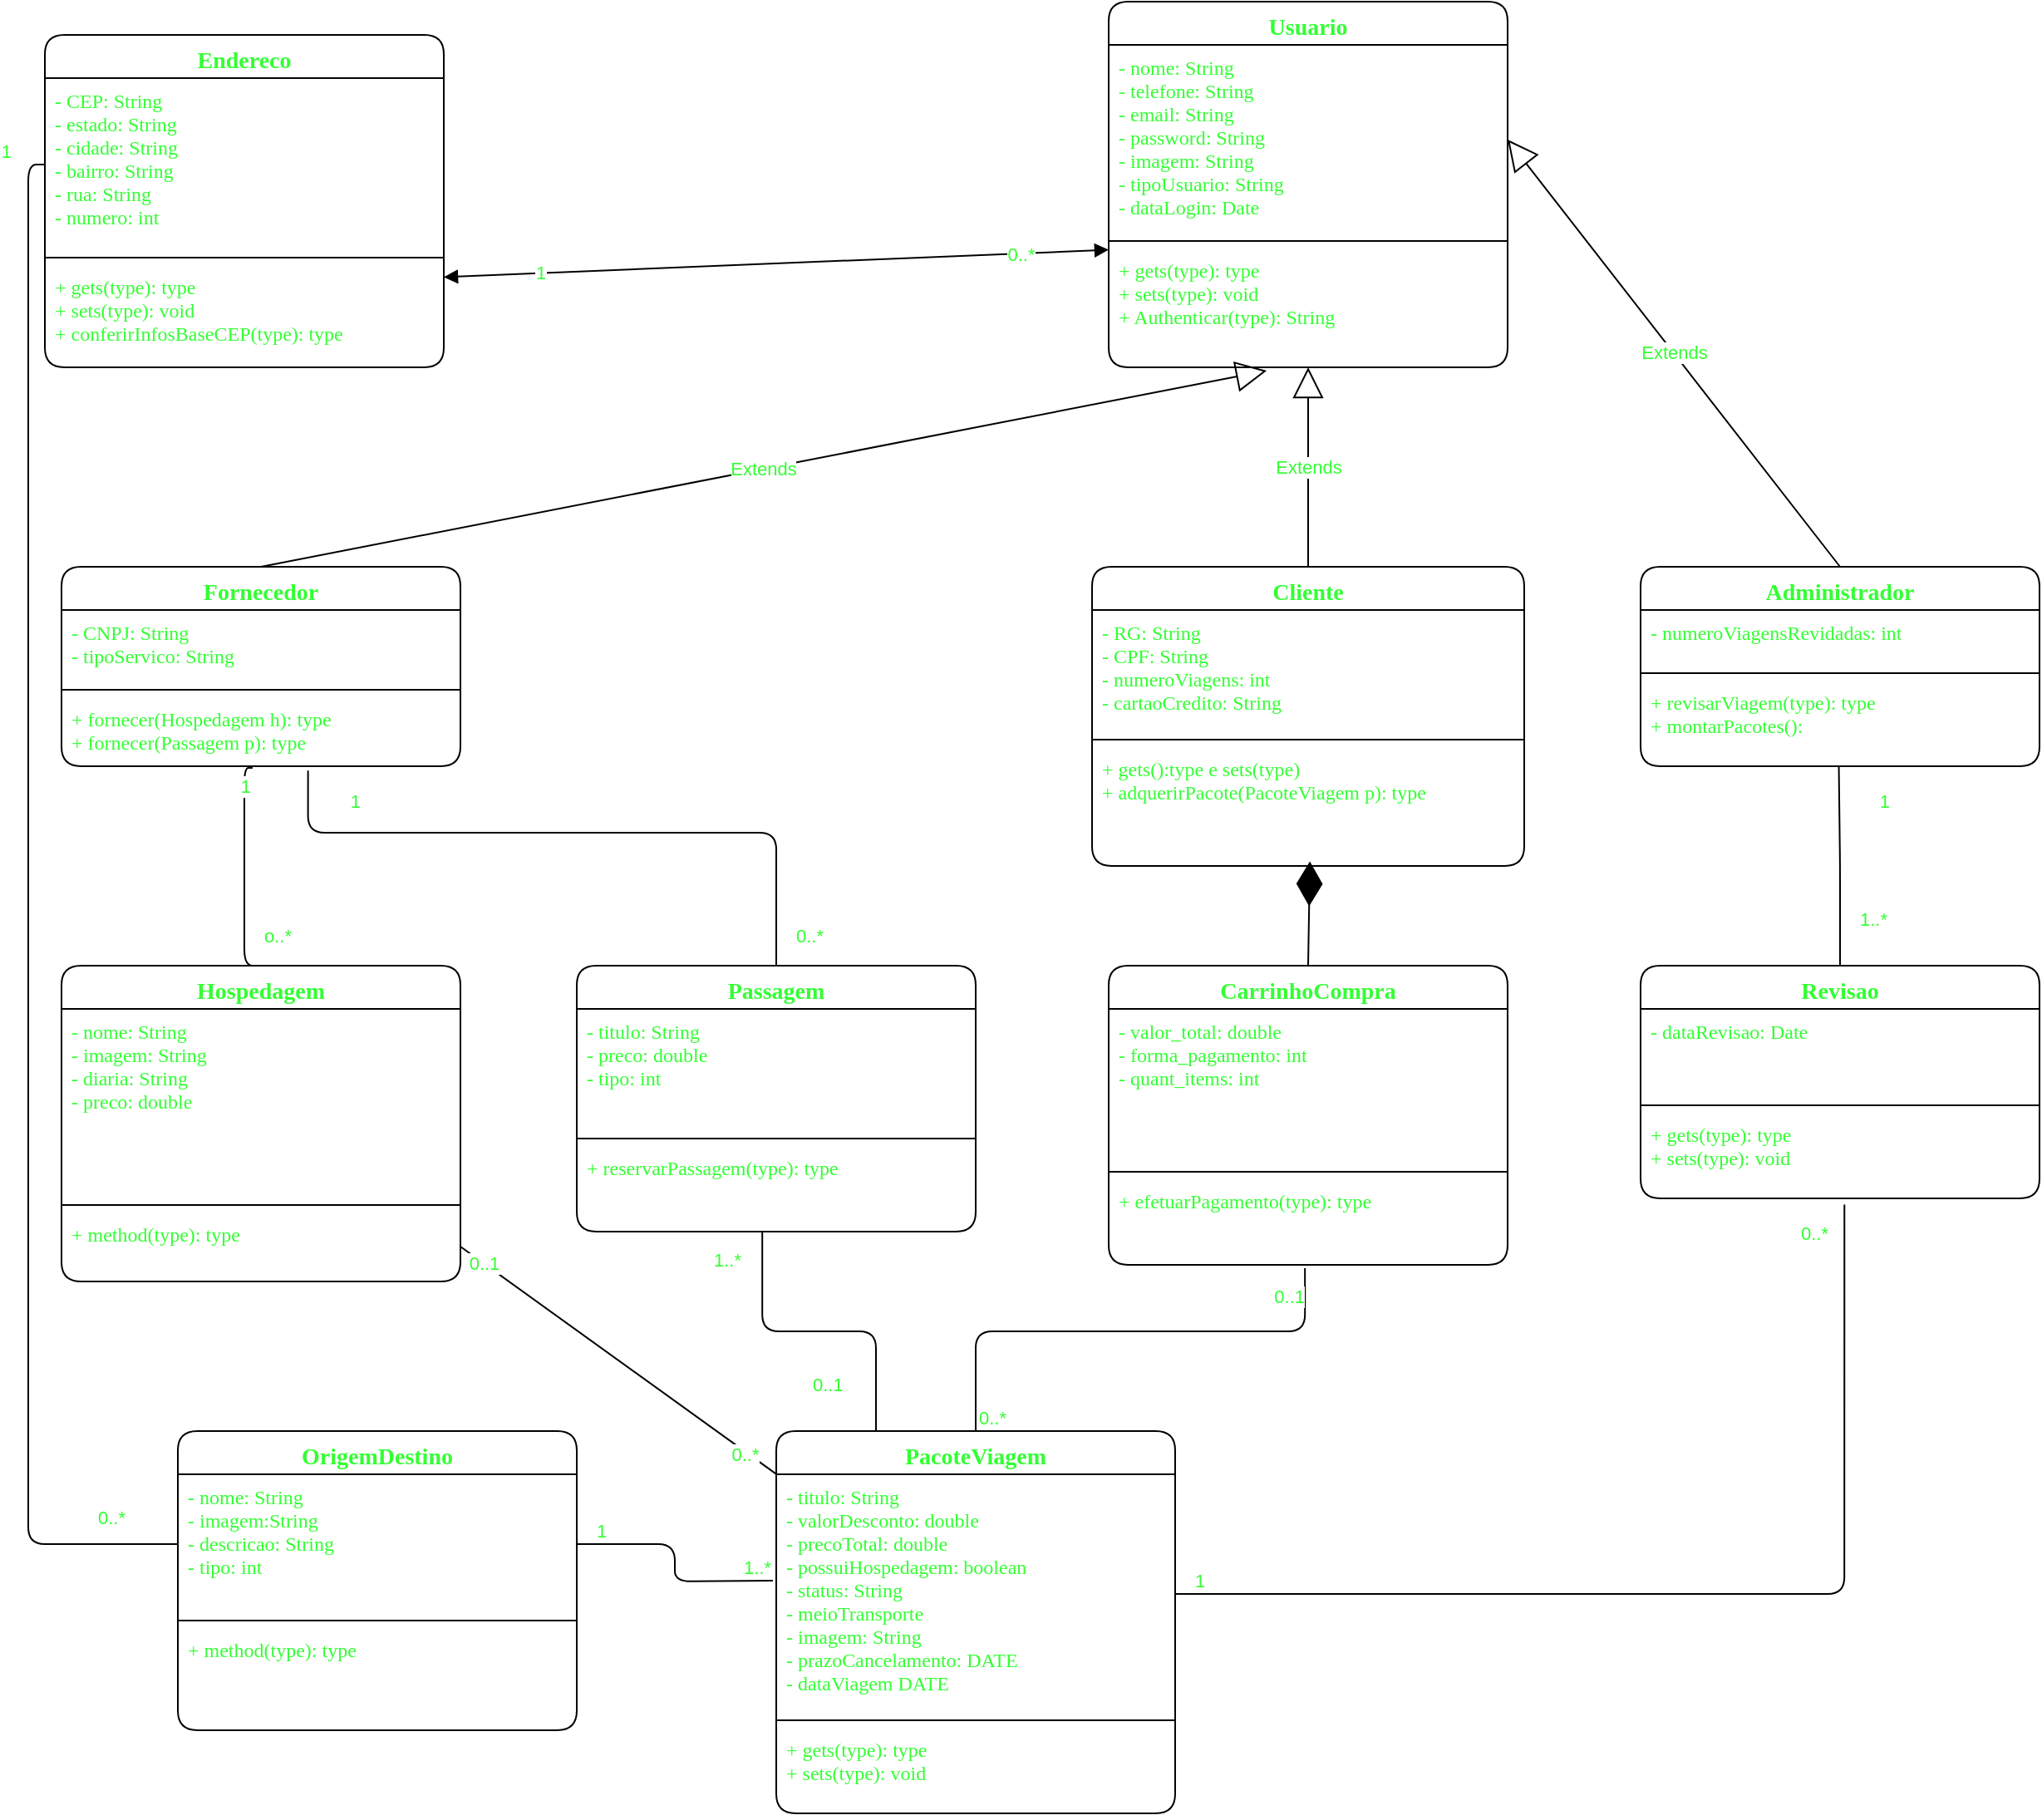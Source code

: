 <mxfile>
    <diagram id="wwOiNslZGZsd-g9_lNq3" name="Page-1">
        <mxGraphModel dx="1404" dy="520" grid="1" gridSize="10" guides="1" tooltips="1" connect="1" arrows="1" fold="1" page="0" pageScale="1" pageWidth="850" pageHeight="1100" math="0" shadow="0">
            <root>
                <mxCell id="0"/>
                <mxCell id="1" parent="0"/>
                <mxCell id="6" value="Usuario" style="swimlane;fontStyle=1;align=center;verticalAlign=top;childLayout=stackLayout;horizontal=1;startSize=26;horizontalStack=0;resizeParent=1;resizeParentMax=0;resizeLast=0;collapsible=1;marginBottom=0;rounded=1;shadow=0;fontSize=14;fontFamily=Operator Mono;fontSource=https%3A%2F%2Ffonts.googleapis.com%2Fcss%3Ffamily%3DOperator%2BMono;fontColor=#33FF33;" parent="1" vertex="1">
                    <mxGeometry x="640" y="60" width="240" height="220" as="geometry">
                        <mxRectangle x="120" y="40" width="90" height="30" as="alternateBounds"/>
                    </mxGeometry>
                </mxCell>
                <mxCell id="7" value="- nome: String&#10;- telefone: String&#10;- email: String&#10;- password: String&#10;- imagem: String&#10;- tipoUsuario: String&#10;- dataLogin: Date" style="text;strokeColor=none;fillColor=none;align=left;verticalAlign=top;spacingLeft=4;spacingRight=4;overflow=hidden;rotatable=0;points=[[0,0.5],[1,0.5]];portConstraint=eastwest;fontFamily=Operator Mono;fontSource=https%3A%2F%2Ffonts.googleapis.com%2Fcss%3Ffamily%3DOperator%2BMono;fontColor=#33FF33;" parent="6" vertex="1">
                    <mxGeometry y="26" width="240" height="114" as="geometry"/>
                </mxCell>
                <mxCell id="8" value="" style="line;strokeWidth=1;fillColor=none;align=left;verticalAlign=middle;spacingTop=-1;spacingLeft=3;spacingRight=3;rotatable=0;labelPosition=right;points=[];portConstraint=eastwest;strokeColor=inherit;fontColor=#33FF33;" parent="6" vertex="1">
                    <mxGeometry y="140" width="240" height="8" as="geometry"/>
                </mxCell>
                <mxCell id="9" value="+ gets(type): type&#10;+ sets(type): void&#10;+ Authenticar(type): String" style="text;strokeColor=none;fillColor=none;align=left;verticalAlign=top;spacingLeft=4;spacingRight=4;overflow=hidden;rotatable=0;points=[[0,0.5],[1,0.5]];portConstraint=eastwest;fontFamily=Operator Mono;fontSource=https%3A%2F%2Ffonts.googleapis.com%2Fcss%3Ffamily%3DOperator%2BMono;fontColor=#33FF33;" parent="6" vertex="1">
                    <mxGeometry y="148" width="240" height="72" as="geometry"/>
                </mxCell>
                <mxCell id="10" value="Fornecedor" style="swimlane;fontStyle=1;align=center;verticalAlign=top;childLayout=stackLayout;horizontal=1;startSize=26;horizontalStack=0;resizeParent=1;resizeParentMax=0;resizeLast=0;collapsible=1;marginBottom=0;rounded=1;shadow=0;fontSize=14;fontFamily=Operator Mono;fontSource=https%3A%2F%2Ffonts.googleapis.com%2Fcss%3Ffamily%3DOperator%2BMono;fontColor=#33FF33;" parent="1" vertex="1">
                    <mxGeometry x="10" y="400" width="240" height="120" as="geometry">
                        <mxRectangle x="120" y="320" width="120" height="30" as="alternateBounds"/>
                    </mxGeometry>
                </mxCell>
                <mxCell id="11" value="- CNPJ: String&#10;- tipoServico: String" style="text;strokeColor=none;fillColor=none;align=left;verticalAlign=top;spacingLeft=4;spacingRight=4;overflow=hidden;rotatable=0;points=[[0,0.5],[1,0.5]];portConstraint=eastwest;fontFamily=Operator Mono;fontSource=https%3A%2F%2Ffonts.googleapis.com%2Fcss%3Ffamily%3DOperator%2BMono;fontColor=#33FF33;" parent="10" vertex="1">
                    <mxGeometry y="26" width="240" height="44" as="geometry"/>
                </mxCell>
                <mxCell id="12" value="" style="line;strokeWidth=1;fillColor=none;align=left;verticalAlign=middle;spacingTop=-1;spacingLeft=3;spacingRight=3;rotatable=0;labelPosition=right;points=[];portConstraint=eastwest;strokeColor=inherit;fontColor=#33FF33;" parent="10" vertex="1">
                    <mxGeometry y="70" width="240" height="8" as="geometry"/>
                </mxCell>
                <mxCell id="13" value="+ fornecer(Hospedagem h): type&#10;+ fornecer(Passagem p): type" style="text;strokeColor=none;fillColor=none;align=left;verticalAlign=top;spacingLeft=4;spacingRight=4;overflow=hidden;rotatable=0;points=[[0,0.5],[1,0.5]];portConstraint=eastwest;fontFamily=Operator Mono;fontSource=https%3A%2F%2Ffonts.googleapis.com%2Fcss%3Ffamily%3DOperator%2BMono;fontColor=#33FF33;" parent="10" vertex="1">
                    <mxGeometry y="78" width="240" height="42" as="geometry"/>
                </mxCell>
                <mxCell id="14" value="Cliente" style="swimlane;fontStyle=1;align=center;verticalAlign=top;childLayout=stackLayout;horizontal=1;startSize=26;horizontalStack=0;resizeParent=1;resizeParentMax=0;resizeLast=0;collapsible=1;marginBottom=0;rounded=1;shadow=0;fontSize=14;fontFamily=Operator Mono;fontSource=https%3A%2F%2Ffonts.googleapis.com%2Fcss%3Ffamily%3DOperator%2BMono;fontColor=#33FF33;" parent="1" vertex="1">
                    <mxGeometry x="630" y="400" width="260" height="180" as="geometry">
                        <mxRectangle x="400" y="321" width="90" height="30" as="alternateBounds"/>
                    </mxGeometry>
                </mxCell>
                <mxCell id="15" value="- RG: String&#10;- CPF: String&#10;- numeroViagens: int&#10;- cartaoCredito: String" style="text;strokeColor=none;fillColor=none;align=left;verticalAlign=top;spacingLeft=4;spacingRight=4;overflow=hidden;rotatable=0;points=[[0,0.5],[1,0.5]];portConstraint=eastwest;fontFamily=Operator Mono;fontSource=https%3A%2F%2Ffonts.googleapis.com%2Fcss%3Ffamily%3DOperator%2BMono;fontColor=#33FF33;" parent="14" vertex="1">
                    <mxGeometry y="26" width="260" height="74" as="geometry"/>
                </mxCell>
                <mxCell id="16" value="" style="line;strokeWidth=1;fillColor=none;align=left;verticalAlign=middle;spacingTop=-1;spacingLeft=3;spacingRight=3;rotatable=0;labelPosition=right;points=[];portConstraint=eastwest;strokeColor=inherit;fontColor=#33FF33;" parent="14" vertex="1">
                    <mxGeometry y="100" width="260" height="8" as="geometry"/>
                </mxCell>
                <mxCell id="17" value="+ gets():type e sets(type)&#10;+ adquerirPacote(PacoteViagem p): type" style="text;strokeColor=none;fillColor=none;align=left;verticalAlign=top;spacingLeft=4;spacingRight=4;overflow=hidden;rotatable=0;points=[[0,0.5],[1,0.5]];portConstraint=eastwest;fontFamily=Operator Mono;fontSource=https%3A%2F%2Ffonts.googleapis.com%2Fcss%3Ffamily%3DOperator%2BMono;fontColor=#33FF33;" parent="14" vertex="1">
                    <mxGeometry y="108" width="260" height="72" as="geometry"/>
                </mxCell>
                <mxCell id="18" value="Endereco" style="swimlane;fontStyle=1;align=center;verticalAlign=top;childLayout=stackLayout;horizontal=1;startSize=26;horizontalStack=0;resizeParent=1;resizeParentMax=0;resizeLast=0;collapsible=1;marginBottom=0;rounded=1;shadow=0;fontSize=14;fontFamily=Operator Mono;fontSource=https%3A%2F%2Ffonts.googleapis.com%2Fcss%3Ffamily%3DOperator%2BMono;fontColor=#33FF33;" parent="1" vertex="1">
                    <mxGeometry y="80" width="240" height="200" as="geometry">
                        <mxRectangle x="-160" y="40" width="90" height="30" as="alternateBounds"/>
                    </mxGeometry>
                </mxCell>
                <mxCell id="19" value="- CEP: String&#10;- estado: String&#10;- cidade: String&#10;- bairro: String&#10;- rua: String&#10;- numero: int&#10;" style="text;strokeColor=none;fillColor=none;align=left;verticalAlign=top;spacingLeft=4;spacingRight=4;overflow=hidden;rotatable=0;points=[[0,0.5],[1,0.5]];portConstraint=eastwest;fontFamily=Operator Mono;fontSource=https%3A%2F%2Ffonts.googleapis.com%2Fcss%3Ffamily%3DOperator%2BMono;fontColor=#33FF33;" parent="18" vertex="1">
                    <mxGeometry y="26" width="240" height="104" as="geometry"/>
                </mxCell>
                <mxCell id="20" value="" style="line;strokeWidth=1;fillColor=none;align=left;verticalAlign=middle;spacingTop=-1;spacingLeft=3;spacingRight=3;rotatable=0;labelPosition=right;points=[];portConstraint=eastwest;strokeColor=inherit;fontColor=#33FF33;" parent="18" vertex="1">
                    <mxGeometry y="130" width="240" height="8" as="geometry"/>
                </mxCell>
                <mxCell id="21" value="+ gets(type): type&#10;+ sets(type): void&#10;+ conferirInfosBaseCEP(type): type" style="text;strokeColor=none;fillColor=none;align=left;verticalAlign=top;spacingLeft=4;spacingRight=4;overflow=hidden;rotatable=0;points=[[0,0.5],[1,0.5]];portConstraint=eastwest;fontFamily=Operator Mono;fontSource=https%3A%2F%2Ffonts.googleapis.com%2Fcss%3Ffamily%3DOperator%2BMono;fontColor=#33FF33;" parent="18" vertex="1">
                    <mxGeometry y="138" width="240" height="62" as="geometry"/>
                </mxCell>
                <mxCell id="22" value="Administrador" style="swimlane;fontStyle=1;align=center;verticalAlign=top;childLayout=stackLayout;horizontal=1;startSize=26;horizontalStack=0;resizeParent=1;resizeParentMax=0;resizeLast=0;collapsible=1;marginBottom=0;rounded=1;shadow=0;fontSize=14;fontFamily=Operator Mono;fontSource=https%3A%2F%2Ffonts.googleapis.com%2Fcss%3Ffamily%3DOperator%2BMono;fontColor=#33FF33;" parent="1" vertex="1">
                    <mxGeometry x="960" y="400" width="240" height="120" as="geometry">
                        <mxRectangle x="720" y="321" width="140" height="30" as="alternateBounds"/>
                    </mxGeometry>
                </mxCell>
                <mxCell id="23" value="- numeroViagensRevidadas: int" style="text;strokeColor=none;fillColor=none;align=left;verticalAlign=top;spacingLeft=4;spacingRight=4;overflow=hidden;rotatable=0;points=[[0,0.5],[1,0.5]];portConstraint=eastwest;fontFamily=Operator Mono;fontSource=https%3A%2F%2Ffonts.googleapis.com%2Fcss%3Ffamily%3DOperator%2BMono;fontColor=#33FF33;" parent="22" vertex="1">
                    <mxGeometry y="26" width="240" height="34" as="geometry"/>
                </mxCell>
                <mxCell id="24" value="" style="line;strokeWidth=1;fillColor=none;align=left;verticalAlign=middle;spacingTop=-1;spacingLeft=3;spacingRight=3;rotatable=0;labelPosition=right;points=[];portConstraint=eastwest;strokeColor=inherit;fontColor=#33FF33;" parent="22" vertex="1">
                    <mxGeometry y="60" width="240" height="8" as="geometry"/>
                </mxCell>
                <mxCell id="25" value="+ revisarViagem(type): type&#10;+ montarPacotes():" style="text;strokeColor=none;fillColor=none;align=left;verticalAlign=top;spacingLeft=4;spacingRight=4;overflow=hidden;rotatable=0;points=[[0,0.5],[1,0.5]];portConstraint=eastwest;fontFamily=Operator Mono;fontSource=https%3A%2F%2Ffonts.googleapis.com%2Fcss%3Ffamily%3DOperator%2BMono;fontColor=#33FF33;" parent="22" vertex="1">
                    <mxGeometry y="68" width="240" height="52" as="geometry"/>
                </mxCell>
                <mxCell id="30" value="Passagem" style="swimlane;fontStyle=1;align=center;verticalAlign=top;childLayout=stackLayout;horizontal=1;startSize=26;horizontalStack=0;resizeParent=1;resizeParentMax=0;resizeLast=0;collapsible=1;marginBottom=0;rounded=1;shadow=0;fontSize=14;fontFamily=Operator Mono;fontSource=https%3A%2F%2Ffonts.googleapis.com%2Fcss%3Ffamily%3DOperator%2BMono;fontColor=#33FF33;" parent="1" vertex="1">
                    <mxGeometry x="320" y="640" width="240" height="160" as="geometry"/>
                </mxCell>
                <mxCell id="31" value="- titulo: String&#10;- preco: double&#10;- tipo: int" style="text;strokeColor=none;fillColor=none;align=left;verticalAlign=top;spacingLeft=4;spacingRight=4;overflow=hidden;rotatable=0;points=[[0,0.5],[1,0.5]];portConstraint=eastwest;fontFamily=Operator Mono;fontSource=https%3A%2F%2Ffonts.googleapis.com%2Fcss%3Ffamily%3DOperator%2BMono;fontColor=#33FF33;" parent="30" vertex="1">
                    <mxGeometry y="26" width="240" height="74" as="geometry"/>
                </mxCell>
                <mxCell id="32" value="" style="line;strokeWidth=1;fillColor=none;align=left;verticalAlign=middle;spacingTop=-1;spacingLeft=3;spacingRight=3;rotatable=0;labelPosition=right;points=[];portConstraint=eastwest;strokeColor=inherit;fontColor=#33FF33;" parent="30" vertex="1">
                    <mxGeometry y="100" width="240" height="8" as="geometry"/>
                </mxCell>
                <mxCell id="33" value="+ reservarPassagem(type): type" style="text;strokeColor=none;fillColor=none;align=left;verticalAlign=top;spacingLeft=4;spacingRight=4;overflow=hidden;rotatable=0;points=[[0,0.5],[1,0.5]];portConstraint=eastwest;fontFamily=Operator Mono;fontSource=https%3A%2F%2Ffonts.googleapis.com%2Fcss%3Ffamily%3DOperator%2BMono;fontColor=#33FF33;" parent="30" vertex="1">
                    <mxGeometry y="108" width="240" height="52" as="geometry"/>
                </mxCell>
                <mxCell id="34" value="OrigemDestino&#10;" style="swimlane;fontStyle=1;align=center;verticalAlign=top;childLayout=stackLayout;horizontal=1;startSize=26;horizontalStack=0;resizeParent=1;resizeParentMax=0;resizeLast=0;collapsible=1;marginBottom=0;rounded=1;shadow=0;fontSize=14;fontFamily=Operator Mono;fontSource=https%3A%2F%2Ffonts.googleapis.com%2Fcss%3Ffamily%3DOperator%2BMono;fontColor=#33FF33;" parent="1" vertex="1">
                    <mxGeometry x="80" y="920" width="240" height="180" as="geometry"/>
                </mxCell>
                <mxCell id="35" value="- nome: String&#10;- imagem:String&#10;- descricao: String&#10;- tipo: int" style="text;strokeColor=none;fillColor=none;align=left;verticalAlign=top;spacingLeft=4;spacingRight=4;overflow=hidden;rotatable=0;points=[[0,0.5],[1,0.5]];portConstraint=eastwest;fontFamily=Operator Mono;fontSource=https%3A%2F%2Ffonts.googleapis.com%2Fcss%3Ffamily%3DOperator%2BMono;fontColor=#33FF33;" parent="34" vertex="1">
                    <mxGeometry y="26" width="240" height="84" as="geometry"/>
                </mxCell>
                <mxCell id="36" value="" style="line;strokeWidth=1;fillColor=none;align=left;verticalAlign=middle;spacingTop=-1;spacingLeft=3;spacingRight=3;rotatable=0;labelPosition=right;points=[];portConstraint=eastwest;strokeColor=inherit;fontColor=#33FF33;" parent="34" vertex="1">
                    <mxGeometry y="110" width="240" height="8" as="geometry"/>
                </mxCell>
                <mxCell id="37" value="+ method(type): type" style="text;strokeColor=none;fillColor=none;align=left;verticalAlign=top;spacingLeft=4;spacingRight=4;overflow=hidden;rotatable=0;points=[[0,0.5],[1,0.5]];portConstraint=eastwest;fontFamily=Operator Mono;fontSource=https%3A%2F%2Ffonts.googleapis.com%2Fcss%3Ffamily%3DOperator%2BMono;fontColor=#33FF33;" parent="34" vertex="1">
                    <mxGeometry y="118" width="240" height="62" as="geometry"/>
                </mxCell>
                <mxCell id="38" value="PacoteViagem" style="swimlane;fontStyle=1;align=center;verticalAlign=top;childLayout=stackLayout;horizontal=1;startSize=26;horizontalStack=0;resizeParent=1;resizeParentMax=0;resizeLast=0;collapsible=1;marginBottom=0;rounded=1;shadow=0;fontSize=14;fontFamily=Operator Mono;fontSource=https%3A%2F%2Ffonts.googleapis.com%2Fcss%3Ffamily%3DOperator%2BMono;fontColor=#33FF33;" parent="1" vertex="1">
                    <mxGeometry x="440" y="920" width="240" height="230" as="geometry"/>
                </mxCell>
                <mxCell id="39" value="- titulo: String&#10;- valorDesconto: double&#10;- precoTotal: double&#10;- possuiHospedagem: boolean&#10;- status: String&#10;- meioTransporte&#10;- imagem: String&#10;- prazoCancelamento: DATE&#10;- dataViagem DATE" style="text;strokeColor=none;fillColor=none;align=left;verticalAlign=top;spacingLeft=4;spacingRight=4;overflow=hidden;rotatable=0;points=[[0,0.5],[1,0.5]];portConstraint=eastwest;fontFamily=Operator Mono;fontSource=https%3A%2F%2Ffonts.googleapis.com%2Fcss%3Ffamily%3DOperator%2BMono;fontColor=#33FF33;" parent="38" vertex="1">
                    <mxGeometry y="26" width="240" height="144" as="geometry"/>
                </mxCell>
                <mxCell id="40" value="" style="line;strokeWidth=1;fillColor=none;align=left;verticalAlign=middle;spacingTop=-1;spacingLeft=3;spacingRight=3;rotatable=0;labelPosition=right;points=[];portConstraint=eastwest;strokeColor=inherit;fontColor=#33FF33;" parent="38" vertex="1">
                    <mxGeometry y="170" width="240" height="8" as="geometry"/>
                </mxCell>
                <mxCell id="41" value="+ gets(type): type&#10;+ sets(type): void" style="text;strokeColor=none;fillColor=none;align=left;verticalAlign=top;spacingLeft=4;spacingRight=4;overflow=hidden;rotatable=0;points=[[0,0.5],[1,0.5]];portConstraint=eastwest;fontFamily=Operator Mono;fontSource=https%3A%2F%2Ffonts.googleapis.com%2Fcss%3Ffamily%3DOperator%2BMono;fontColor=#33FF33;" parent="38" vertex="1">
                    <mxGeometry y="178" width="240" height="52" as="geometry"/>
                </mxCell>
                <mxCell id="26" value="Hospedagem" style="swimlane;fontStyle=1;align=center;verticalAlign=top;childLayout=stackLayout;horizontal=1;startSize=26;horizontalStack=0;resizeParent=1;resizeParentMax=0;resizeLast=0;collapsible=1;marginBottom=0;rounded=1;shadow=0;fontSize=14;fontFamily=Operator Mono;fontSource=https%3A%2F%2Ffonts.googleapis.com%2Fcss%3Ffamily%3DOperator%2BMono;fontColor=#33FF33;" parent="1" vertex="1">
                    <mxGeometry x="10" y="640" width="240" height="190" as="geometry"/>
                </mxCell>
                <mxCell id="27" value="- nome: String&#10;- imagem: String&#10;- diaria: String &#10;- preco: double" style="text;strokeColor=none;fillColor=none;align=left;verticalAlign=top;spacingLeft=4;spacingRight=4;overflow=hidden;rotatable=0;points=[[0,0.5],[1,0.5]];portConstraint=eastwest;fontFamily=Operator Mono;fontSource=https%3A%2F%2Ffonts.googleapis.com%2Fcss%3Ffamily%3DOperator%2BMono;fontColor=#33FF33;" parent="26" vertex="1">
                    <mxGeometry y="26" width="240" height="114" as="geometry"/>
                </mxCell>
                <mxCell id="28" value="" style="line;strokeWidth=1;fillColor=none;align=left;verticalAlign=middle;spacingTop=-1;spacingLeft=3;spacingRight=3;rotatable=0;labelPosition=right;points=[];portConstraint=eastwest;strokeColor=inherit;fontColor=#33FF33;" parent="26" vertex="1">
                    <mxGeometry y="140" width="240" height="8" as="geometry"/>
                </mxCell>
                <mxCell id="29" value="+ method(type): type" style="text;strokeColor=none;fillColor=none;align=left;verticalAlign=top;spacingLeft=4;spacingRight=4;overflow=hidden;rotatable=0;points=[[0,0.5],[1,0.5]];portConstraint=eastwest;fontFamily=Operator Mono;fontSource=https%3A%2F%2Ffonts.googleapis.com%2Fcss%3Ffamily%3DOperator%2BMono;fontColor=#33FF33;" parent="26" vertex="1">
                    <mxGeometry y="148" width="240" height="42" as="geometry"/>
                </mxCell>
                <mxCell id="42" value="Extends" style="endArrow=block;endSize=16;endFill=0;html=1;exitX=0.5;exitY=0;exitDx=0;exitDy=0;entryX=0.396;entryY=1.028;entryDx=0;entryDy=0;entryPerimeter=0;fontColor=#33FF33;" parent="1" source="10" target="9" edge="1">
                    <mxGeometry width="160" relative="1" as="geometry">
                        <mxPoint x="340" y="420" as="sourcePoint"/>
                        <mxPoint x="923.92" y="272.016" as="targetPoint"/>
                    </mxGeometry>
                </mxCell>
                <mxCell id="43" value="Extends" style="endArrow=block;endSize=16;endFill=0;html=1;exitX=0.5;exitY=0;exitDx=0;exitDy=0;entryX=0.5;entryY=1;entryDx=0;entryDy=0;entryPerimeter=0;fontColor=#33FF33;" parent="1" source="14" target="9" edge="1">
                    <mxGeometry width="160" relative="1" as="geometry">
                        <mxPoint x="559.5" y="355.03" as="sourcePoint"/>
                        <mxPoint x="961.12" y="268.992" as="targetPoint"/>
                    </mxGeometry>
                </mxCell>
                <mxCell id="44" value="Extends" style="endArrow=block;endSize=16;endFill=0;html=1;exitX=0.5;exitY=0;exitDx=0;exitDy=0;entryX=1;entryY=0.5;entryDx=0;entryDy=0;fontColor=#33FF33;" parent="1" source="22" target="7" edge="1">
                    <mxGeometry width="160" relative="1" as="geometry">
                        <mxPoint x="879.5" y="375.03" as="sourcePoint"/>
                        <mxPoint x="970" y="270" as="targetPoint"/>
                    </mxGeometry>
                </mxCell>
                <mxCell id="55" value="" style="endArrow=none;html=1;edgeStyle=orthogonalEdgeStyle;entryX=0.479;entryY=1.024;entryDx=0;entryDy=0;entryPerimeter=0;exitX=0.5;exitY=0;exitDx=0;exitDy=0;fontColor=#33FF33;" parent="1" source="26" target="13" edge="1">
                    <mxGeometry relative="1" as="geometry">
                        <mxPoint x="-120" y="670" as="sourcePoint"/>
                        <mxPoint x="40" y="670" as="targetPoint"/>
                        <Array as="points">
                            <mxPoint x="120" y="640"/>
                            <mxPoint x="120" y="521"/>
                        </Array>
                    </mxGeometry>
                </mxCell>
                <mxCell id="56" value="o..*" style="edgeLabel;resizable=0;html=1;align=left;verticalAlign=bottom;fontColor=#33FF33;" parent="55" connectable="0" vertex="1">
                    <mxGeometry x="-1" relative="1" as="geometry">
                        <mxPoint y="-10" as="offset"/>
                    </mxGeometry>
                </mxCell>
                <mxCell id="57" value="1" style="edgeLabel;resizable=0;html=1;align=right;verticalAlign=bottom;fontColor=#33FF33;" parent="55" connectable="0" vertex="1">
                    <mxGeometry x="1" relative="1" as="geometry">
                        <mxPoint y="19" as="offset"/>
                    </mxGeometry>
                </mxCell>
                <mxCell id="74" value="CarrinhoCompra" style="swimlane;fontStyle=1;align=center;verticalAlign=top;childLayout=stackLayout;horizontal=1;startSize=26;horizontalStack=0;resizeParent=1;resizeParentMax=0;resizeLast=0;collapsible=1;marginBottom=0;rounded=1;shadow=0;fontSize=14;fontFamily=Operator Mono;fontSource=https%3A%2F%2Ffonts.googleapis.com%2Fcss%3Ffamily%3DOperator%2BMono;fontColor=#33FF33;" parent="1" vertex="1">
                    <mxGeometry x="640" y="640" width="240" height="180" as="geometry"/>
                </mxCell>
                <mxCell id="75" value="- valor_total: double&#10;- forma_pagamento: int&#10;- quant_items: int" style="text;strokeColor=none;fillColor=none;align=left;verticalAlign=top;spacingLeft=4;spacingRight=4;overflow=hidden;rotatable=0;points=[[0,0.5],[1,0.5]];portConstraint=eastwest;fontFamily=Operator Mono;fontSource=https%3A%2F%2Ffonts.googleapis.com%2Fcss%3Ffamily%3DOperator%2BMono;fontColor=#33FF33;" parent="74" vertex="1">
                    <mxGeometry y="26" width="240" height="94" as="geometry"/>
                </mxCell>
                <mxCell id="76" value="" style="line;strokeWidth=1;fillColor=none;align=left;verticalAlign=middle;spacingTop=-1;spacingLeft=3;spacingRight=3;rotatable=0;labelPosition=right;points=[];portConstraint=eastwest;strokeColor=inherit;fontColor=#33FF33;" parent="74" vertex="1">
                    <mxGeometry y="120" width="240" height="8" as="geometry"/>
                </mxCell>
                <mxCell id="77" value="+ efetuarPagamento(type): type" style="text;strokeColor=none;fillColor=none;align=left;verticalAlign=top;spacingLeft=4;spacingRight=4;overflow=hidden;rotatable=0;points=[[0,0.5],[1,0.5]];portConstraint=eastwest;fontFamily=Operator Mono;fontSource=https%3A%2F%2Ffonts.googleapis.com%2Fcss%3Ffamily%3DOperator%2BMono;fontColor=#33FF33;" parent="74" vertex="1">
                    <mxGeometry y="128" width="240" height="52" as="geometry"/>
                </mxCell>
                <mxCell id="78" value="" style="endArrow=block;startArrow=block;endFill=1;startFill=1;html=1;entryX=0;entryY=0.018;entryDx=0;entryDy=0;entryPerimeter=0;exitX=1;exitY=0.125;exitDx=0;exitDy=0;exitPerimeter=0;fontColor=#33FF33;" parent="1" source="21" target="9" edge="1">
                    <mxGeometry width="160" relative="1" as="geometry">
                        <mxPoint x="250" y="190" as="sourcePoint"/>
                        <mxPoint x="410" y="190" as="targetPoint"/>
                    </mxGeometry>
                </mxCell>
                <mxCell id="81" value="1" style="edgeLabel;html=1;align=center;verticalAlign=middle;resizable=0;points=[];fontColor=#33FF33;" parent="78" vertex="1" connectable="0">
                    <mxGeometry x="-0.712" y="1" relative="1" as="geometry">
                        <mxPoint as="offset"/>
                    </mxGeometry>
                </mxCell>
                <mxCell id="82" value="0..*" style="edgeLabel;html=1;align=center;verticalAlign=middle;resizable=0;points=[];fontColor=#33FF33;" parent="78" vertex="1" connectable="0">
                    <mxGeometry x="0.734" relative="1" as="geometry">
                        <mxPoint as="offset"/>
                    </mxGeometry>
                </mxCell>
                <mxCell id="84" value="" style="endArrow=diamondThin;endFill=1;endSize=24;html=1;entryX=0.504;entryY=0.962;entryDx=0;entryDy=0;entryPerimeter=0;exitX=0.5;exitY=0;exitDx=0;exitDy=0;fontColor=#33FF33;" parent="1" source="74" target="17" edge="1">
                    <mxGeometry width="160" relative="1" as="geometry">
                        <mxPoint x="470" y="660" as="sourcePoint"/>
                        <mxPoint x="630" y="660" as="targetPoint"/>
                        <Array as="points"/>
                    </mxGeometry>
                </mxCell>
                <mxCell id="91" value="" style="endArrow=none;html=1;edgeStyle=orthogonalEdgeStyle;entryX=0.492;entryY=1.038;entryDx=0;entryDy=0;entryPerimeter=0;exitX=0.5;exitY=0;exitDx=0;exitDy=0;fontColor=#33FF33;" parent="1" source="38" target="77" edge="1">
                    <mxGeometry relative="1" as="geometry">
                        <mxPoint x="550" y="911" as="sourcePoint"/>
                        <mxPoint x="550" y="810" as="targetPoint"/>
                        <Array as="points">
                            <mxPoint x="560" y="860"/>
                            <mxPoint x="758" y="860"/>
                        </Array>
                    </mxGeometry>
                </mxCell>
                <mxCell id="92" value="0..*" style="edgeLabel;resizable=0;html=1;align=left;verticalAlign=bottom;fontColor=#33FF33;" parent="91" connectable="0" vertex="1">
                    <mxGeometry x="-1" relative="1" as="geometry"/>
                </mxCell>
                <mxCell id="93" value="0..1" style="edgeLabel;resizable=0;html=1;align=right;verticalAlign=bottom;fontColor=#33FF33;" parent="91" connectable="0" vertex="1">
                    <mxGeometry x="1" relative="1" as="geometry">
                        <mxPoint y="25" as="offset"/>
                    </mxGeometry>
                </mxCell>
                <mxCell id="94" value="" style="endArrow=none;html=1;edgeStyle=orthogonalEdgeStyle;exitX=1;exitY=0.5;exitDx=0;exitDy=0;entryX=0.511;entryY=1.073;entryDx=0;entryDy=0;entryPerimeter=0;fontColor=#33FF33;" parent="1" source="39" target="113" edge="1">
                    <mxGeometry relative="1" as="geometry">
                        <mxPoint x="950" y="1011" as="sourcePoint"/>
                        <mxPoint x="1050" y="870" as="targetPoint"/>
                        <Array as="points">
                            <mxPoint x="1083" y="1018"/>
                        </Array>
                    </mxGeometry>
                </mxCell>
                <mxCell id="95" value="1" style="edgeLabel;resizable=0;html=1;align=left;verticalAlign=bottom;fontColor=#33FF33;" parent="94" connectable="0" vertex="1">
                    <mxGeometry x="-1" relative="1" as="geometry">
                        <mxPoint x="10" as="offset"/>
                    </mxGeometry>
                </mxCell>
                <mxCell id="96" value="0..*" style="edgeLabel;resizable=0;html=1;align=right;verticalAlign=bottom;fontColor=#33FF33;" parent="94" connectable="0" vertex="1">
                    <mxGeometry x="1" relative="1" as="geometry">
                        <mxPoint x="-9" y="26" as="offset"/>
                    </mxGeometry>
                </mxCell>
                <mxCell id="97" value="" style="endArrow=none;html=1;edgeStyle=orthogonalEdgeStyle;exitX=1;exitY=0.5;exitDx=0;exitDy=0;fontColor=#33FF33;" parent="1" source="35" edge="1">
                    <mxGeometry relative="1" as="geometry">
                        <mxPoint x="240" y="1130" as="sourcePoint"/>
                        <mxPoint x="438" y="1010" as="targetPoint"/>
                    </mxGeometry>
                </mxCell>
                <mxCell id="98" value="1" style="edgeLabel;resizable=0;html=1;align=left;verticalAlign=bottom;fontColor=#33FF33;" parent="97" connectable="0" vertex="1">
                    <mxGeometry x="-1" relative="1" as="geometry">
                        <mxPoint x="10" as="offset"/>
                    </mxGeometry>
                </mxCell>
                <mxCell id="99" value="1..*" style="edgeLabel;resizable=0;html=1;align=right;verticalAlign=bottom;fontColor=#33FF33;" parent="97" connectable="0" vertex="1">
                    <mxGeometry x="1" relative="1" as="geometry"/>
                </mxCell>
                <mxCell id="100" value="" style="endArrow=none;html=1;edgeStyle=orthogonalEdgeStyle;entryX=0;entryY=0.5;entryDx=0;entryDy=0;exitX=0;exitY=0.5;exitDx=0;exitDy=0;fontColor=#33FF33;" parent="1" source="35" target="19" edge="1">
                    <mxGeometry relative="1" as="geometry">
                        <mxPoint x="-20" y="731" as="sourcePoint"/>
                        <mxPoint x="-20" y="610" as="targetPoint"/>
                    </mxGeometry>
                </mxCell>
                <mxCell id="101" value="0..*" style="edgeLabel;resizable=0;html=1;align=left;verticalAlign=bottom;fontColor=#33FF33;" parent="100" connectable="0" vertex="1">
                    <mxGeometry x="-1" relative="1" as="geometry">
                        <mxPoint x="-50" y="-8" as="offset"/>
                    </mxGeometry>
                </mxCell>
                <mxCell id="102" value="1" style="edgeLabel;resizable=0;html=1;align=right;verticalAlign=bottom;fontColor=#33FF33;" parent="100" connectable="0" vertex="1">
                    <mxGeometry x="1" relative="1" as="geometry">
                        <mxPoint x="-20" as="offset"/>
                    </mxGeometry>
                </mxCell>
                <mxCell id="104" value="" style="endArrow=none;html=1;edgeStyle=orthogonalEdgeStyle;exitX=0.5;exitY=0;exitDx=0;exitDy=0;entryX=0.618;entryY=1.063;entryDx=0;entryDy=0;entryPerimeter=0;fontColor=#33FF33;" parent="1" source="30" target="13" edge="1">
                    <mxGeometry relative="1" as="geometry">
                        <mxPoint x="340" y="561" as="sourcePoint"/>
                        <mxPoint x="340" y="440" as="targetPoint"/>
                        <Array as="points">
                            <mxPoint x="440" y="560"/>
                            <mxPoint x="158" y="560"/>
                        </Array>
                    </mxGeometry>
                </mxCell>
                <mxCell id="105" value="0..*" style="edgeLabel;resizable=0;html=1;align=left;verticalAlign=bottom;fontColor=#33FF33;" parent="104" connectable="0" vertex="1">
                    <mxGeometry x="-1" relative="1" as="geometry">
                        <mxPoint x="10" y="-10" as="offset"/>
                    </mxGeometry>
                </mxCell>
                <mxCell id="106" value="1" style="edgeLabel;resizable=0;html=1;align=right;verticalAlign=bottom;fontColor=#33FF33;" parent="104" connectable="0" vertex="1">
                    <mxGeometry x="1" relative="1" as="geometry">
                        <mxPoint x="32" y="27" as="offset"/>
                    </mxGeometry>
                </mxCell>
                <mxCell id="107" value="" style="endArrow=none;html=1;edgeStyle=orthogonalEdgeStyle;entryX=0.465;entryY=0.991;entryDx=0;entryDy=0;entryPerimeter=0;exitX=0.25;exitY=0;exitDx=0;exitDy=0;fontColor=#33FF33;" parent="1" source="38" target="33" edge="1">
                    <mxGeometry relative="1" as="geometry">
                        <mxPoint x="390" y="920" as="sourcePoint"/>
                        <mxPoint x="390" y="814" as="targetPoint"/>
                    </mxGeometry>
                </mxCell>
                <mxCell id="108" value="0..1" style="edgeLabel;resizable=0;html=1;align=left;verticalAlign=bottom;fontColor=#33FF33;" parent="107" connectable="0" vertex="1">
                    <mxGeometry x="-1" relative="1" as="geometry">
                        <mxPoint x="-40" y="-20" as="offset"/>
                    </mxGeometry>
                </mxCell>
                <mxCell id="109" value="1..*" style="edgeLabel;resizable=0;html=1;align=right;verticalAlign=bottom;fontColor=#33FF33;" parent="107" connectable="0" vertex="1">
                    <mxGeometry x="1" relative="1" as="geometry">
                        <mxPoint x="-12" y="26" as="offset"/>
                    </mxGeometry>
                </mxCell>
                <mxCell id="110" value="Revisao" style="swimlane;fontStyle=1;align=center;verticalAlign=top;childLayout=stackLayout;horizontal=1;startSize=26;horizontalStack=0;resizeParent=1;resizeParentMax=0;resizeLast=0;collapsible=1;marginBottom=0;rounded=1;shadow=0;fontSize=14;fontFamily=Operator Mono;fontSource=https%3A%2F%2Ffonts.googleapis.com%2Fcss%3Ffamily%3DOperator%2BMono;fontColor=#33FF33;" parent="1" vertex="1">
                    <mxGeometry x="960" y="640" width="240" height="140" as="geometry"/>
                </mxCell>
                <mxCell id="111" value="- dataRevisao: Date" style="text;strokeColor=none;fillColor=none;align=left;verticalAlign=top;spacingLeft=4;spacingRight=4;overflow=hidden;rotatable=0;points=[[0,0.5],[1,0.5]];portConstraint=eastwest;fontFamily=Operator Mono;fontSource=https%3A%2F%2Ffonts.googleapis.com%2Fcss%3Ffamily%3DOperator%2BMono;fontColor=#33FF33;" parent="110" vertex="1">
                    <mxGeometry y="26" width="240" height="54" as="geometry"/>
                </mxCell>
                <mxCell id="112" value="" style="line;strokeWidth=1;fillColor=none;align=left;verticalAlign=middle;spacingTop=-1;spacingLeft=3;spacingRight=3;rotatable=0;labelPosition=right;points=[];portConstraint=eastwest;strokeColor=inherit;fontColor=#33FF33;" parent="110" vertex="1">
                    <mxGeometry y="80" width="240" height="8" as="geometry"/>
                </mxCell>
                <mxCell id="113" value="+ gets(type): type&#10;+ sets(type): void" style="text;strokeColor=none;fillColor=none;align=left;verticalAlign=top;spacingLeft=4;spacingRight=4;overflow=hidden;rotatable=0;points=[[0,0.5],[1,0.5]];portConstraint=eastwest;fontFamily=Operator Mono;fontSource=https%3A%2F%2Ffonts.googleapis.com%2Fcss%3Ffamily%3DOperator%2BMono;fontColor=#33FF33;" parent="110" vertex="1">
                    <mxGeometry y="88" width="240" height="52" as="geometry"/>
                </mxCell>
                <mxCell id="114" value="" style="endArrow=none;html=1;edgeStyle=orthogonalEdgeStyle;entryX=0.497;entryY=1.009;entryDx=0;entryDy=0;entryPerimeter=0;exitX=0.5;exitY=0;exitDx=0;exitDy=0;fontColor=#33FF33;" parent="1" source="110" target="25" edge="1">
                    <mxGeometry relative="1" as="geometry">
                        <mxPoint x="1230" y="701" as="sourcePoint"/>
                        <mxPoint x="1230" y="580" as="targetPoint"/>
                    </mxGeometry>
                </mxCell>
                <mxCell id="115" value="1..*" style="edgeLabel;resizable=0;html=1;align=left;verticalAlign=bottom;fontColor=#33FF33;" parent="114" connectable="0" vertex="1">
                    <mxGeometry x="-1" relative="1" as="geometry">
                        <mxPoint x="10" y="-20" as="offset"/>
                    </mxGeometry>
                </mxCell>
                <mxCell id="116" value="1" style="edgeLabel;resizable=0;html=1;align=right;verticalAlign=bottom;fontColor=#33FF33;" parent="114" connectable="0" vertex="1">
                    <mxGeometry x="1" relative="1" as="geometry">
                        <mxPoint x="31" y="29" as="offset"/>
                    </mxGeometry>
                </mxCell>
                <mxCell id="118" value="" style="endArrow=none;html=1;fontColor=#33FF33;exitX=1;exitY=0.5;exitDx=0;exitDy=0;entryX=-0.001;entryY=-0.002;entryDx=0;entryDy=0;entryPerimeter=0;" edge="1" parent="1" source="29" target="39">
                    <mxGeometry width="50" height="50" relative="1" as="geometry">
                        <mxPoint x="530" y="790" as="sourcePoint"/>
                        <mxPoint x="580" y="740" as="targetPoint"/>
                    </mxGeometry>
                </mxCell>
                <mxCell id="119" value="0..*" style="edgeLabel;html=1;align=center;verticalAlign=middle;resizable=0;points=[];fontColor=#33FF33;" vertex="1" connectable="0" parent="118">
                    <mxGeometry x="0.807" y="-1" relative="1" as="geometry">
                        <mxPoint as="offset"/>
                    </mxGeometry>
                </mxCell>
                <mxCell id="120" value="0..1" style="edgeLabel;html=1;align=center;verticalAlign=middle;resizable=0;points=[];fontColor=#33FF33;" vertex="1" connectable="0" parent="118">
                    <mxGeometry x="-0.853" relative="1" as="geometry">
                        <mxPoint as="offset"/>
                    </mxGeometry>
                </mxCell>
            </root>
        </mxGraphModel>
    </diagram>
</mxfile>